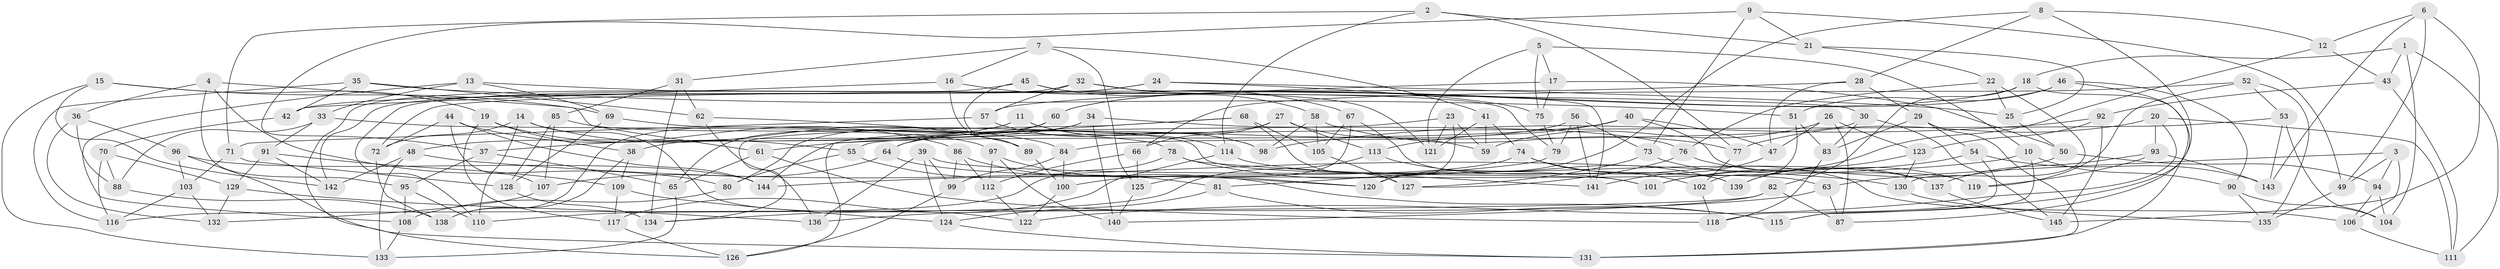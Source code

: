 // Generated by graph-tools (version 1.1) at 2025/38/03/09/25 02:38:08]
// undirected, 145 vertices, 290 edges
graph export_dot {
graph [start="1"]
  node [color=gray90,style=filled];
  1;
  2;
  3;
  4;
  5;
  6;
  7;
  8;
  9;
  10;
  11;
  12;
  13;
  14;
  15;
  16;
  17;
  18;
  19;
  20;
  21;
  22;
  23;
  24;
  25;
  26;
  27;
  28;
  29;
  30;
  31;
  32;
  33;
  34;
  35;
  36;
  37;
  38;
  39;
  40;
  41;
  42;
  43;
  44;
  45;
  46;
  47;
  48;
  49;
  50;
  51;
  52;
  53;
  54;
  55;
  56;
  57;
  58;
  59;
  60;
  61;
  62;
  63;
  64;
  65;
  66;
  67;
  68;
  69;
  70;
  71;
  72;
  73;
  74;
  75;
  76;
  77;
  78;
  79;
  80;
  81;
  82;
  83;
  84;
  85;
  86;
  87;
  88;
  89;
  90;
  91;
  92;
  93;
  94;
  95;
  96;
  97;
  98;
  99;
  100;
  101;
  102;
  103;
  104;
  105;
  106;
  107;
  108;
  109;
  110;
  111;
  112;
  113;
  114;
  115;
  116;
  117;
  118;
  119;
  120;
  121;
  122;
  123;
  124;
  125;
  126;
  127;
  128;
  129;
  130;
  131;
  132;
  133;
  134;
  135;
  136;
  137;
  138;
  139;
  140;
  141;
  142;
  143;
  144;
  145;
  1 -- 111;
  1 -- 18;
  1 -- 43;
  1 -- 104;
  2 -- 71;
  2 -- 77;
  2 -- 114;
  2 -- 21;
  3 -- 49;
  3 -- 94;
  3 -- 63;
  3 -- 106;
  4 -- 95;
  4 -- 61;
  4 -- 36;
  4 -- 80;
  5 -- 10;
  5 -- 121;
  5 -- 17;
  5 -- 75;
  6 -- 49;
  6 -- 143;
  6 -- 145;
  6 -- 12;
  7 -- 16;
  7 -- 41;
  7 -- 125;
  7 -- 31;
  8 -- 28;
  8 -- 12;
  8 -- 115;
  8 -- 120;
  9 -- 73;
  9 -- 37;
  9 -- 49;
  9 -- 21;
  10 -- 90;
  10 -- 115;
  10 -- 144;
  11 -- 37;
  11 -- 48;
  11 -- 98;
  11 -- 114;
  12 -- 139;
  12 -- 43;
  13 -- 108;
  13 -- 69;
  13 -- 30;
  13 -- 33;
  14 -- 72;
  14 -- 110;
  14 -- 122;
  14 -- 89;
  15 -- 69;
  15 -- 142;
  15 -- 19;
  15 -- 133;
  16 -- 67;
  16 -- 89;
  16 -- 42;
  17 -- 57;
  17 -- 75;
  17 -- 50;
  18 -- 131;
  18 -- 60;
  18 -- 82;
  19 -- 38;
  19 -- 117;
  19 -- 55;
  20 -- 111;
  20 -- 122;
  20 -- 77;
  20 -- 93;
  21 -- 25;
  21 -- 22;
  22 -- 25;
  22 -- 76;
  22 -- 130;
  23 -- 144;
  23 -- 120;
  23 -- 59;
  23 -- 121;
  24 -- 25;
  24 -- 42;
  24 -- 110;
  24 -- 75;
  25 -- 50;
  26 -- 87;
  26 -- 47;
  26 -- 123;
  26 -- 59;
  27 -- 66;
  27 -- 80;
  27 -- 113;
  27 -- 59;
  28 -- 47;
  28 -- 29;
  28 -- 72;
  29 -- 131;
  29 -- 54;
  29 -- 83;
  30 -- 145;
  30 -- 84;
  30 -- 83;
  31 -- 134;
  31 -- 62;
  31 -- 85;
  32 -- 57;
  32 -- 142;
  32 -- 141;
  32 -- 121;
  33 -- 91;
  33 -- 88;
  33 -- 78;
  34 -- 65;
  34 -- 140;
  34 -- 38;
  34 -- 76;
  35 -- 62;
  35 -- 116;
  35 -- 51;
  35 -- 42;
  36 -- 96;
  36 -- 88;
  36 -- 132;
  37 -- 65;
  37 -- 95;
  38 -- 138;
  38 -- 109;
  39 -- 63;
  39 -- 124;
  39 -- 136;
  39 -- 99;
  40 -- 119;
  40 -- 61;
  40 -- 47;
  40 -- 113;
  41 -- 121;
  41 -- 59;
  41 -- 74;
  42 -- 70;
  43 -- 92;
  43 -- 111;
  44 -- 86;
  44 -- 144;
  44 -- 107;
  44 -- 72;
  45 -- 126;
  45 -- 58;
  45 -- 79;
  45 -- 89;
  46 -- 60;
  46 -- 90;
  46 -- 51;
  46 -- 87;
  47 -- 141;
  48 -- 133;
  48 -- 142;
  48 -- 130;
  49 -- 135;
  50 -- 94;
  50 -- 101;
  51 -- 102;
  51 -- 83;
  52 -- 53;
  52 -- 119;
  52 -- 135;
  52 -- 66;
  53 -- 55;
  53 -- 104;
  53 -- 143;
  54 -- 101;
  54 -- 118;
  54 -- 143;
  55 -- 81;
  55 -- 80;
  56 -- 73;
  56 -- 79;
  56 -- 64;
  56 -- 141;
  57 -- 98;
  57 -- 71;
  58 -- 98;
  58 -- 77;
  58 -- 105;
  60 -- 64;
  60 -- 138;
  61 -- 65;
  61 -- 118;
  62 -- 136;
  62 -- 84;
  63 -- 136;
  63 -- 87;
  64 -- 107;
  64 -- 120;
  65 -- 133;
  66 -- 125;
  66 -- 112;
  67 -- 125;
  67 -- 139;
  67 -- 105;
  68 -- 126;
  68 -- 134;
  68 -- 127;
  68 -- 105;
  69 -- 101;
  69 -- 128;
  70 -- 116;
  70 -- 88;
  70 -- 129;
  71 -- 128;
  71 -- 103;
  72 -- 138;
  73 -- 127;
  73 -- 137;
  74 -- 100;
  74 -- 102;
  74 -- 106;
  75 -- 79;
  76 -- 119;
  76 -- 127;
  77 -- 102;
  78 -- 141;
  78 -- 101;
  78 -- 110;
  79 -- 81;
  80 -- 108;
  81 -- 115;
  81 -- 124;
  82 -- 140;
  82 -- 116;
  82 -- 87;
  83 -- 118;
  84 -- 99;
  84 -- 100;
  85 -- 97;
  85 -- 107;
  85 -- 128;
  86 -- 115;
  86 -- 99;
  86 -- 112;
  88 -- 138;
  89 -- 100;
  90 -- 135;
  90 -- 104;
  91 -- 142;
  91 -- 129;
  91 -- 109;
  92 -- 123;
  92 -- 98;
  92 -- 145;
  93 -- 143;
  93 -- 137;
  93 -- 119;
  94 -- 104;
  94 -- 106;
  95 -- 110;
  95 -- 108;
  96 -- 103;
  96 -- 144;
  96 -- 131;
  97 -- 112;
  97 -- 120;
  97 -- 140;
  99 -- 126;
  100 -- 122;
  102 -- 118;
  103 -- 132;
  103 -- 116;
  105 -- 127;
  106 -- 111;
  107 -- 132;
  108 -- 133;
  109 -- 117;
  109 -- 124;
  112 -- 122;
  113 -- 139;
  113 -- 134;
  114 -- 117;
  114 -- 137;
  117 -- 126;
  123 -- 139;
  123 -- 130;
  124 -- 131;
  125 -- 140;
  128 -- 134;
  129 -- 132;
  129 -- 136;
  130 -- 135;
  137 -- 145;
}
